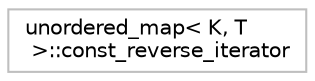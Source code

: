 digraph "Graphical Class Hierarchy"
{
 // LATEX_PDF_SIZE
  edge [fontname="Helvetica",fontsize="10",labelfontname="Helvetica",labelfontsize="10"];
  node [fontname="Helvetica",fontsize="10",shape=record];
  rankdir="LR";
  Node0 [label="unordered_map\< K, T\l \>::const_reverse_iterator",height=0.2,width=0.4,color="grey75", fillcolor="white", style="filled",tooltip="STL iterator class."];
}
